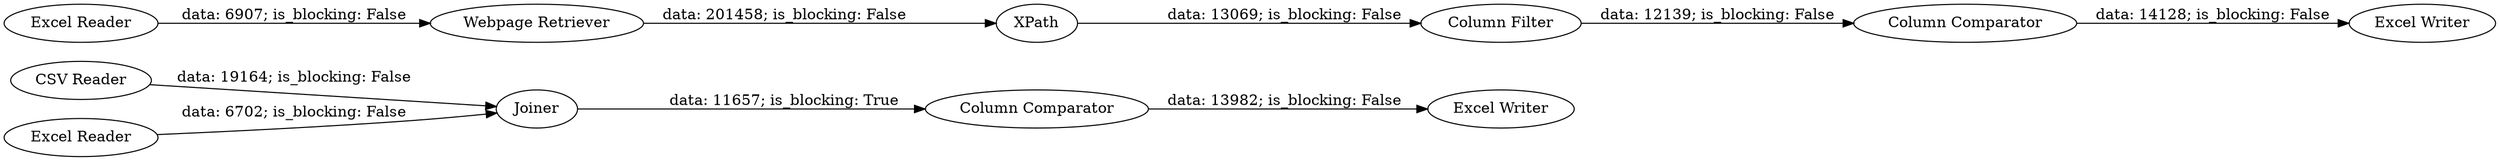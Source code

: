 digraph {
	"-3554552352251702592_23" [label=Joiner]
	"-3554552352251702592_44" [label="Excel Reader"]
	"-3554552352251702592_45" [label="Excel Writer"]
	"-3554552352251702592_27" [label="Column Comparator"]
	"-3554552352251702592_32" [label="Excel Writer"]
	"-3554552352251702592_41" [label=XPath]
	"-3554552352251702592_40" [label="Webpage Retriever"]
	"-3554552352251702592_46" [label="Column Filter"]
	"-3554552352251702592_38" [label="CSV Reader"]
	"-3554552352251702592_35" [label="Excel Reader"]
	"-3554552352251702592_43" [label="Column Comparator"]
	"-3554552352251702592_44" -> "-3554552352251702592_40" [label="data: 6907; is_blocking: False"]
	"-3554552352251702592_43" -> "-3554552352251702592_45" [label="data: 14128; is_blocking: False"]
	"-3554552352251702592_40" -> "-3554552352251702592_41" [label="data: 201458; is_blocking: False"]
	"-3554552352251702592_27" -> "-3554552352251702592_32" [label="data: 13982; is_blocking: False"]
	"-3554552352251702592_38" -> "-3554552352251702592_23" [label="data: 19164; is_blocking: False"]
	"-3554552352251702592_46" -> "-3554552352251702592_43" [label="data: 12139; is_blocking: False"]
	"-3554552352251702592_41" -> "-3554552352251702592_46" [label="data: 13069; is_blocking: False"]
	"-3554552352251702592_35" -> "-3554552352251702592_23" [label="data: 6702; is_blocking: False"]
	"-3554552352251702592_23" -> "-3554552352251702592_27" [label="data: 11657; is_blocking: True"]
	rankdir=LR
}
